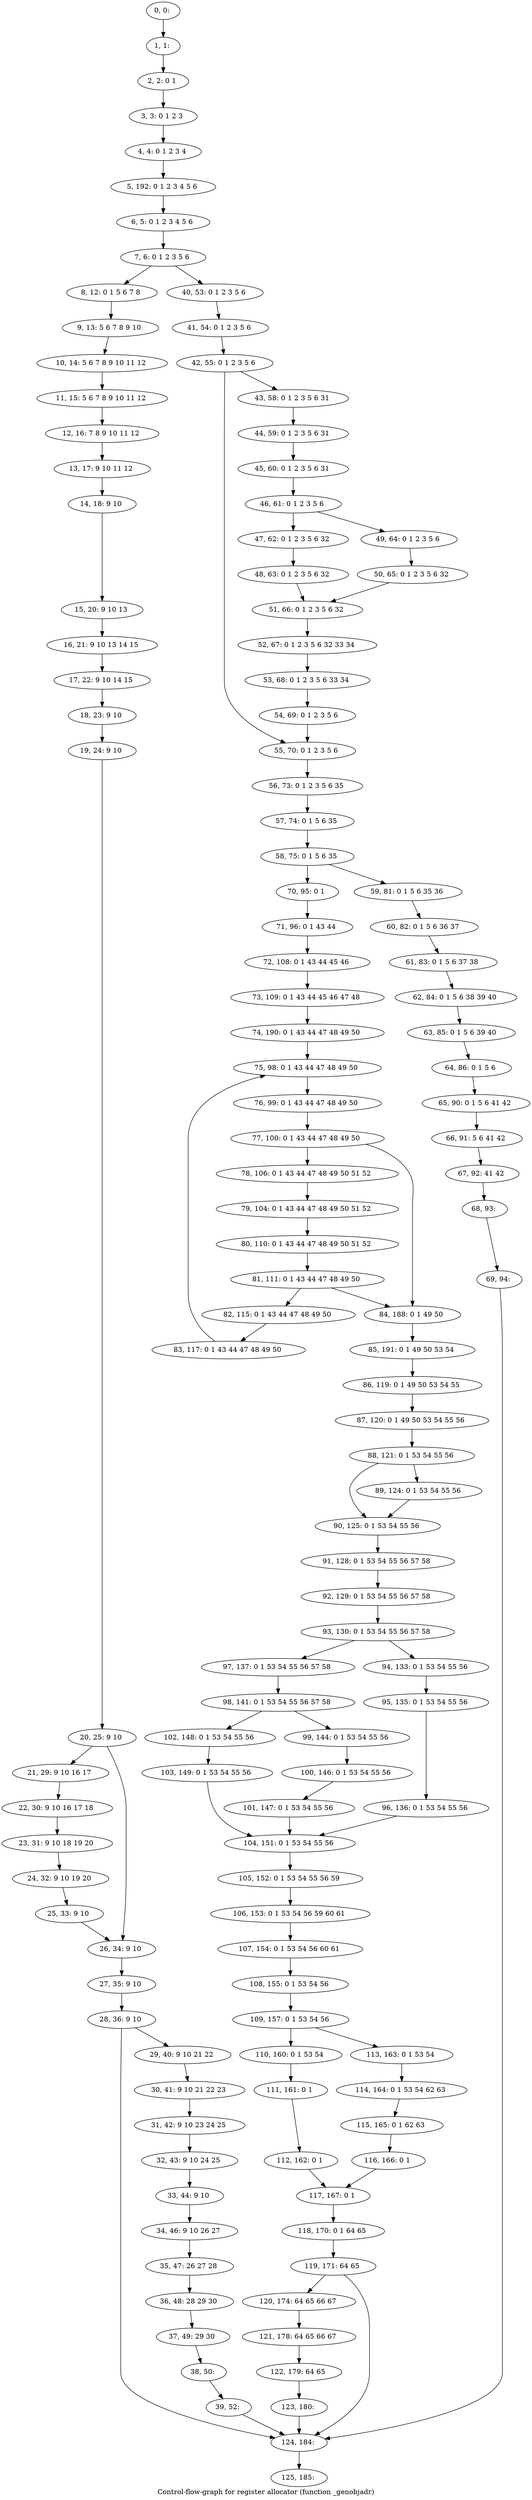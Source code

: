 digraph G {
graph [label="Control-flow-graph for register allocator (function _genobjadr)"]
0[label="0, 0: "];
1[label="1, 1: "];
2[label="2, 2: 0 1 "];
3[label="3, 3: 0 1 2 3 "];
4[label="4, 4: 0 1 2 3 4 "];
5[label="5, 192: 0 1 2 3 4 5 6 "];
6[label="6, 5: 0 1 2 3 4 5 6 "];
7[label="7, 6: 0 1 2 3 5 6 "];
8[label="8, 12: 0 1 5 6 7 8 "];
9[label="9, 13: 5 6 7 8 9 10 "];
10[label="10, 14: 5 6 7 8 9 10 11 12 "];
11[label="11, 15: 5 6 7 8 9 10 11 12 "];
12[label="12, 16: 7 8 9 10 11 12 "];
13[label="13, 17: 9 10 11 12 "];
14[label="14, 18: 9 10 "];
15[label="15, 20: 9 10 13 "];
16[label="16, 21: 9 10 13 14 15 "];
17[label="17, 22: 9 10 14 15 "];
18[label="18, 23: 9 10 "];
19[label="19, 24: 9 10 "];
20[label="20, 25: 9 10 "];
21[label="21, 29: 9 10 16 17 "];
22[label="22, 30: 9 10 16 17 18 "];
23[label="23, 31: 9 10 18 19 20 "];
24[label="24, 32: 9 10 19 20 "];
25[label="25, 33: 9 10 "];
26[label="26, 34: 9 10 "];
27[label="27, 35: 9 10 "];
28[label="28, 36: 9 10 "];
29[label="29, 40: 9 10 21 22 "];
30[label="30, 41: 9 10 21 22 23 "];
31[label="31, 42: 9 10 23 24 25 "];
32[label="32, 43: 9 10 24 25 "];
33[label="33, 44: 9 10 "];
34[label="34, 46: 9 10 26 27 "];
35[label="35, 47: 26 27 28 "];
36[label="36, 48: 28 29 30 "];
37[label="37, 49: 29 30 "];
38[label="38, 50: "];
39[label="39, 52: "];
40[label="40, 53: 0 1 2 3 5 6 "];
41[label="41, 54: 0 1 2 3 5 6 "];
42[label="42, 55: 0 1 2 3 5 6 "];
43[label="43, 58: 0 1 2 3 5 6 31 "];
44[label="44, 59: 0 1 2 3 5 6 31 "];
45[label="45, 60: 0 1 2 3 5 6 31 "];
46[label="46, 61: 0 1 2 3 5 6 "];
47[label="47, 62: 0 1 2 3 5 6 32 "];
48[label="48, 63: 0 1 2 3 5 6 32 "];
49[label="49, 64: 0 1 2 3 5 6 "];
50[label="50, 65: 0 1 2 3 5 6 32 "];
51[label="51, 66: 0 1 2 3 5 6 32 "];
52[label="52, 67: 0 1 2 3 5 6 32 33 34 "];
53[label="53, 68: 0 1 2 3 5 6 33 34 "];
54[label="54, 69: 0 1 2 3 5 6 "];
55[label="55, 70: 0 1 2 3 5 6 "];
56[label="56, 73: 0 1 2 3 5 6 35 "];
57[label="57, 74: 0 1 5 6 35 "];
58[label="58, 75: 0 1 5 6 35 "];
59[label="59, 81: 0 1 5 6 35 36 "];
60[label="60, 82: 0 1 5 6 36 37 "];
61[label="61, 83: 0 1 5 6 37 38 "];
62[label="62, 84: 0 1 5 6 38 39 40 "];
63[label="63, 85: 0 1 5 6 39 40 "];
64[label="64, 86: 0 1 5 6 "];
65[label="65, 90: 0 1 5 6 41 42 "];
66[label="66, 91: 5 6 41 42 "];
67[label="67, 92: 41 42 "];
68[label="68, 93: "];
69[label="69, 94: "];
70[label="70, 95: 0 1 "];
71[label="71, 96: 0 1 43 44 "];
72[label="72, 108: 0 1 43 44 45 46 "];
73[label="73, 109: 0 1 43 44 45 46 47 48 "];
74[label="74, 190: 0 1 43 44 47 48 49 50 "];
75[label="75, 98: 0 1 43 44 47 48 49 50 "];
76[label="76, 99: 0 1 43 44 47 48 49 50 "];
77[label="77, 100: 0 1 43 44 47 48 49 50 "];
78[label="78, 106: 0 1 43 44 47 48 49 50 51 52 "];
79[label="79, 104: 0 1 43 44 47 48 49 50 51 52 "];
80[label="80, 110: 0 1 43 44 47 48 49 50 51 52 "];
81[label="81, 111: 0 1 43 44 47 48 49 50 "];
82[label="82, 115: 0 1 43 44 47 48 49 50 "];
83[label="83, 117: 0 1 43 44 47 48 49 50 "];
84[label="84, 188: 0 1 49 50 "];
85[label="85, 191: 0 1 49 50 53 54 "];
86[label="86, 119: 0 1 49 50 53 54 55 "];
87[label="87, 120: 0 1 49 50 53 54 55 56 "];
88[label="88, 121: 0 1 53 54 55 56 "];
89[label="89, 124: 0 1 53 54 55 56 "];
90[label="90, 125: 0 1 53 54 55 56 "];
91[label="91, 128: 0 1 53 54 55 56 57 58 "];
92[label="92, 129: 0 1 53 54 55 56 57 58 "];
93[label="93, 130: 0 1 53 54 55 56 57 58 "];
94[label="94, 133: 0 1 53 54 55 56 "];
95[label="95, 135: 0 1 53 54 55 56 "];
96[label="96, 136: 0 1 53 54 55 56 "];
97[label="97, 137: 0 1 53 54 55 56 57 58 "];
98[label="98, 141: 0 1 53 54 55 56 57 58 "];
99[label="99, 144: 0 1 53 54 55 56 "];
100[label="100, 146: 0 1 53 54 55 56 "];
101[label="101, 147: 0 1 53 54 55 56 "];
102[label="102, 148: 0 1 53 54 55 56 "];
103[label="103, 149: 0 1 53 54 55 56 "];
104[label="104, 151: 0 1 53 54 55 56 "];
105[label="105, 152: 0 1 53 54 55 56 59 "];
106[label="106, 153: 0 1 53 54 56 59 60 61 "];
107[label="107, 154: 0 1 53 54 56 60 61 "];
108[label="108, 155: 0 1 53 54 56 "];
109[label="109, 157: 0 1 53 54 56 "];
110[label="110, 160: 0 1 53 54 "];
111[label="111, 161: 0 1 "];
112[label="112, 162: 0 1 "];
113[label="113, 163: 0 1 53 54 "];
114[label="114, 164: 0 1 53 54 62 63 "];
115[label="115, 165: 0 1 62 63 "];
116[label="116, 166: 0 1 "];
117[label="117, 167: 0 1 "];
118[label="118, 170: 0 1 64 65 "];
119[label="119, 171: 64 65 "];
120[label="120, 174: 64 65 66 67 "];
121[label="121, 178: 64 65 66 67 "];
122[label="122, 179: 64 65 "];
123[label="123, 180: "];
124[label="124, 184: "];
125[label="125, 185: "];
0->1 ;
1->2 ;
2->3 ;
3->4 ;
4->5 ;
5->6 ;
6->7 ;
7->8 ;
7->40 ;
8->9 ;
9->10 ;
10->11 ;
11->12 ;
12->13 ;
13->14 ;
14->15 ;
15->16 ;
16->17 ;
17->18 ;
18->19 ;
19->20 ;
20->21 ;
20->26 ;
21->22 ;
22->23 ;
23->24 ;
24->25 ;
25->26 ;
26->27 ;
27->28 ;
28->29 ;
28->124 ;
29->30 ;
30->31 ;
31->32 ;
32->33 ;
33->34 ;
34->35 ;
35->36 ;
36->37 ;
37->38 ;
38->39 ;
39->124 ;
40->41 ;
41->42 ;
42->43 ;
42->55 ;
43->44 ;
44->45 ;
45->46 ;
46->47 ;
46->49 ;
47->48 ;
48->51 ;
49->50 ;
50->51 ;
51->52 ;
52->53 ;
53->54 ;
54->55 ;
55->56 ;
56->57 ;
57->58 ;
58->59 ;
58->70 ;
59->60 ;
60->61 ;
61->62 ;
62->63 ;
63->64 ;
64->65 ;
65->66 ;
66->67 ;
67->68 ;
68->69 ;
69->124 ;
70->71 ;
71->72 ;
72->73 ;
73->74 ;
74->75 ;
75->76 ;
76->77 ;
77->78 ;
77->84 ;
78->79 ;
79->80 ;
80->81 ;
81->82 ;
81->84 ;
82->83 ;
83->75 ;
84->85 ;
85->86 ;
86->87 ;
87->88 ;
88->89 ;
88->90 ;
89->90 ;
90->91 ;
91->92 ;
92->93 ;
93->94 ;
93->97 ;
94->95 ;
95->96 ;
96->104 ;
97->98 ;
98->99 ;
98->102 ;
99->100 ;
100->101 ;
101->104 ;
102->103 ;
103->104 ;
104->105 ;
105->106 ;
106->107 ;
107->108 ;
108->109 ;
109->110 ;
109->113 ;
110->111 ;
111->112 ;
112->117 ;
113->114 ;
114->115 ;
115->116 ;
116->117 ;
117->118 ;
118->119 ;
119->120 ;
119->124 ;
120->121 ;
121->122 ;
122->123 ;
123->124 ;
124->125 ;
}
